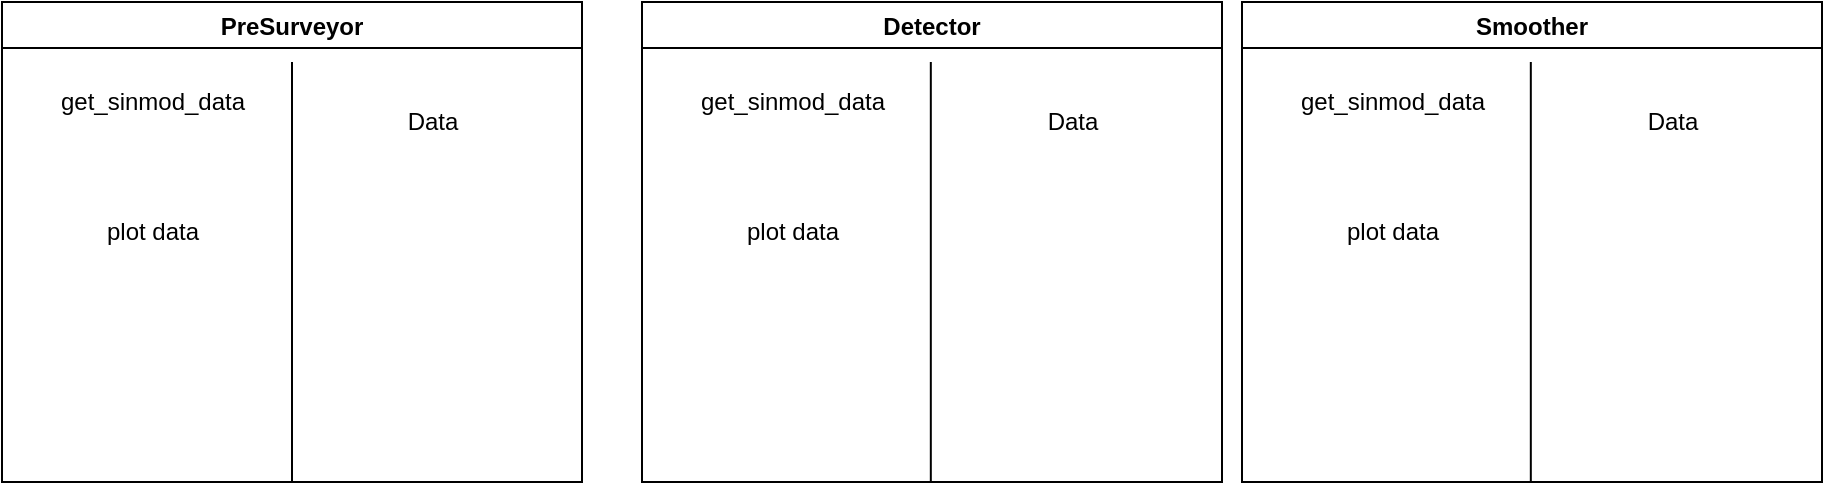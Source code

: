 <mxfile version="20.3.0" type="device"><diagram id="e3lhp6HMDLdTBrTP1TzP" name="Page-1"><mxGraphModel dx="813" dy="416" grid="1" gridSize="10" guides="1" tooltips="1" connect="1" arrows="1" fold="1" page="1" pageScale="1" pageWidth="4681" pageHeight="3300" math="0" shadow="0"><root><mxCell id="0"/><mxCell id="1" parent="0"/><mxCell id="zdwKX5CjYoqvhG3VBn3x-3" value="PreSurveyor" style="swimlane;" parent="1" vertex="1"><mxGeometry x="290" y="140" width="290" height="240" as="geometry"><mxRectangle x="430" y="340" width="130" height="23" as="alternateBounds"/></mxGeometry></mxCell><mxCell id="zdwKX5CjYoqvhG3VBn3x-5" value="Data" style="text;html=1;align=center;verticalAlign=middle;resizable=0;points=[];autosize=1;strokeColor=none;fillColor=none;" parent="zdwKX5CjYoqvhG3VBn3x-3" vertex="1"><mxGeometry x="195" y="50" width="40" height="20" as="geometry"/></mxCell><mxCell id="zdwKX5CjYoqvhG3VBn3x-7" value="get_sinmod_data" style="text;html=1;align=center;verticalAlign=middle;resizable=0;points=[];autosize=1;strokeColor=none;fillColor=none;" parent="zdwKX5CjYoqvhG3VBn3x-3" vertex="1"><mxGeometry x="20" y="40" width="110" height="20" as="geometry"/></mxCell><mxCell id="zdwKX5CjYoqvhG3VBn3x-8" value="plot data" style="text;html=1;align=center;verticalAlign=middle;resizable=0;points=[];autosize=1;strokeColor=none;fillColor=none;" parent="zdwKX5CjYoqvhG3VBn3x-3" vertex="1"><mxGeometry x="45" y="105" width="60" height="20" as="geometry"/></mxCell><mxCell id="zdwKX5CjYoqvhG3VBn3x-2" value="" style="endArrow=none;html=1;rounded=0;exitX=0.5;exitY=1;exitDx=0;exitDy=0;" parent="1" source="zdwKX5CjYoqvhG3VBn3x-3" edge="1"><mxGeometry width="50" height="50" relative="1" as="geometry"><mxPoint x="465" y="320" as="sourcePoint"/><mxPoint x="435" y="170" as="targetPoint"/></mxGeometry></mxCell><mxCell id="mRn9bokYR34HyysgM65D-3" value="Detector" style="swimlane;" vertex="1" parent="1"><mxGeometry x="610" y="140" width="290" height="240" as="geometry"><mxRectangle x="430" y="340" width="130" height="23" as="alternateBounds"/></mxGeometry></mxCell><mxCell id="mRn9bokYR34HyysgM65D-4" value="Data" style="text;html=1;align=center;verticalAlign=middle;resizable=0;points=[];autosize=1;strokeColor=none;fillColor=none;" vertex="1" parent="mRn9bokYR34HyysgM65D-3"><mxGeometry x="195" y="50" width="40" height="20" as="geometry"/></mxCell><mxCell id="mRn9bokYR34HyysgM65D-5" value="get_sinmod_data" style="text;html=1;align=center;verticalAlign=middle;resizable=0;points=[];autosize=1;strokeColor=none;fillColor=none;" vertex="1" parent="mRn9bokYR34HyysgM65D-3"><mxGeometry x="20" y="40" width="110" height="20" as="geometry"/></mxCell><mxCell id="mRn9bokYR34HyysgM65D-6" value="plot data" style="text;html=1;align=center;verticalAlign=middle;resizable=0;points=[];autosize=1;strokeColor=none;fillColor=none;" vertex="1" parent="mRn9bokYR34HyysgM65D-3"><mxGeometry x="45" y="105" width="60" height="20" as="geometry"/></mxCell><mxCell id="mRn9bokYR34HyysgM65D-7" value="" style="endArrow=none;html=1;rounded=0;exitX=0.5;exitY=1;exitDx=0;exitDy=0;" edge="1" parent="mRn9bokYR34HyysgM65D-3"><mxGeometry width="50" height="50" relative="1" as="geometry"><mxPoint x="144.41" y="240.0" as="sourcePoint"/><mxPoint x="144.41" y="30" as="targetPoint"/></mxGeometry></mxCell><mxCell id="mRn9bokYR34HyysgM65D-8" value="Smoother" style="swimlane;" vertex="1" parent="1"><mxGeometry x="910" y="140" width="290" height="240" as="geometry"><mxRectangle x="430" y="340" width="130" height="23" as="alternateBounds"/></mxGeometry></mxCell><mxCell id="mRn9bokYR34HyysgM65D-9" value="Data" style="text;html=1;align=center;verticalAlign=middle;resizable=0;points=[];autosize=1;strokeColor=none;fillColor=none;" vertex="1" parent="mRn9bokYR34HyysgM65D-8"><mxGeometry x="195" y="50" width="40" height="20" as="geometry"/></mxCell><mxCell id="mRn9bokYR34HyysgM65D-10" value="get_sinmod_data" style="text;html=1;align=center;verticalAlign=middle;resizable=0;points=[];autosize=1;strokeColor=none;fillColor=none;" vertex="1" parent="mRn9bokYR34HyysgM65D-8"><mxGeometry x="20" y="40" width="110" height="20" as="geometry"/></mxCell><mxCell id="mRn9bokYR34HyysgM65D-11" value="plot data" style="text;html=1;align=center;verticalAlign=middle;resizable=0;points=[];autosize=1;strokeColor=none;fillColor=none;" vertex="1" parent="mRn9bokYR34HyysgM65D-8"><mxGeometry x="45" y="105" width="60" height="20" as="geometry"/></mxCell><mxCell id="mRn9bokYR34HyysgM65D-12" value="" style="endArrow=none;html=1;rounded=0;exitX=0.5;exitY=1;exitDx=0;exitDy=0;" edge="1" parent="mRn9bokYR34HyysgM65D-8"><mxGeometry width="50" height="50" relative="1" as="geometry"><mxPoint x="144.41" y="240.0" as="sourcePoint"/><mxPoint x="144.41" y="30" as="targetPoint"/></mxGeometry></mxCell></root></mxGraphModel></diagram></mxfile>